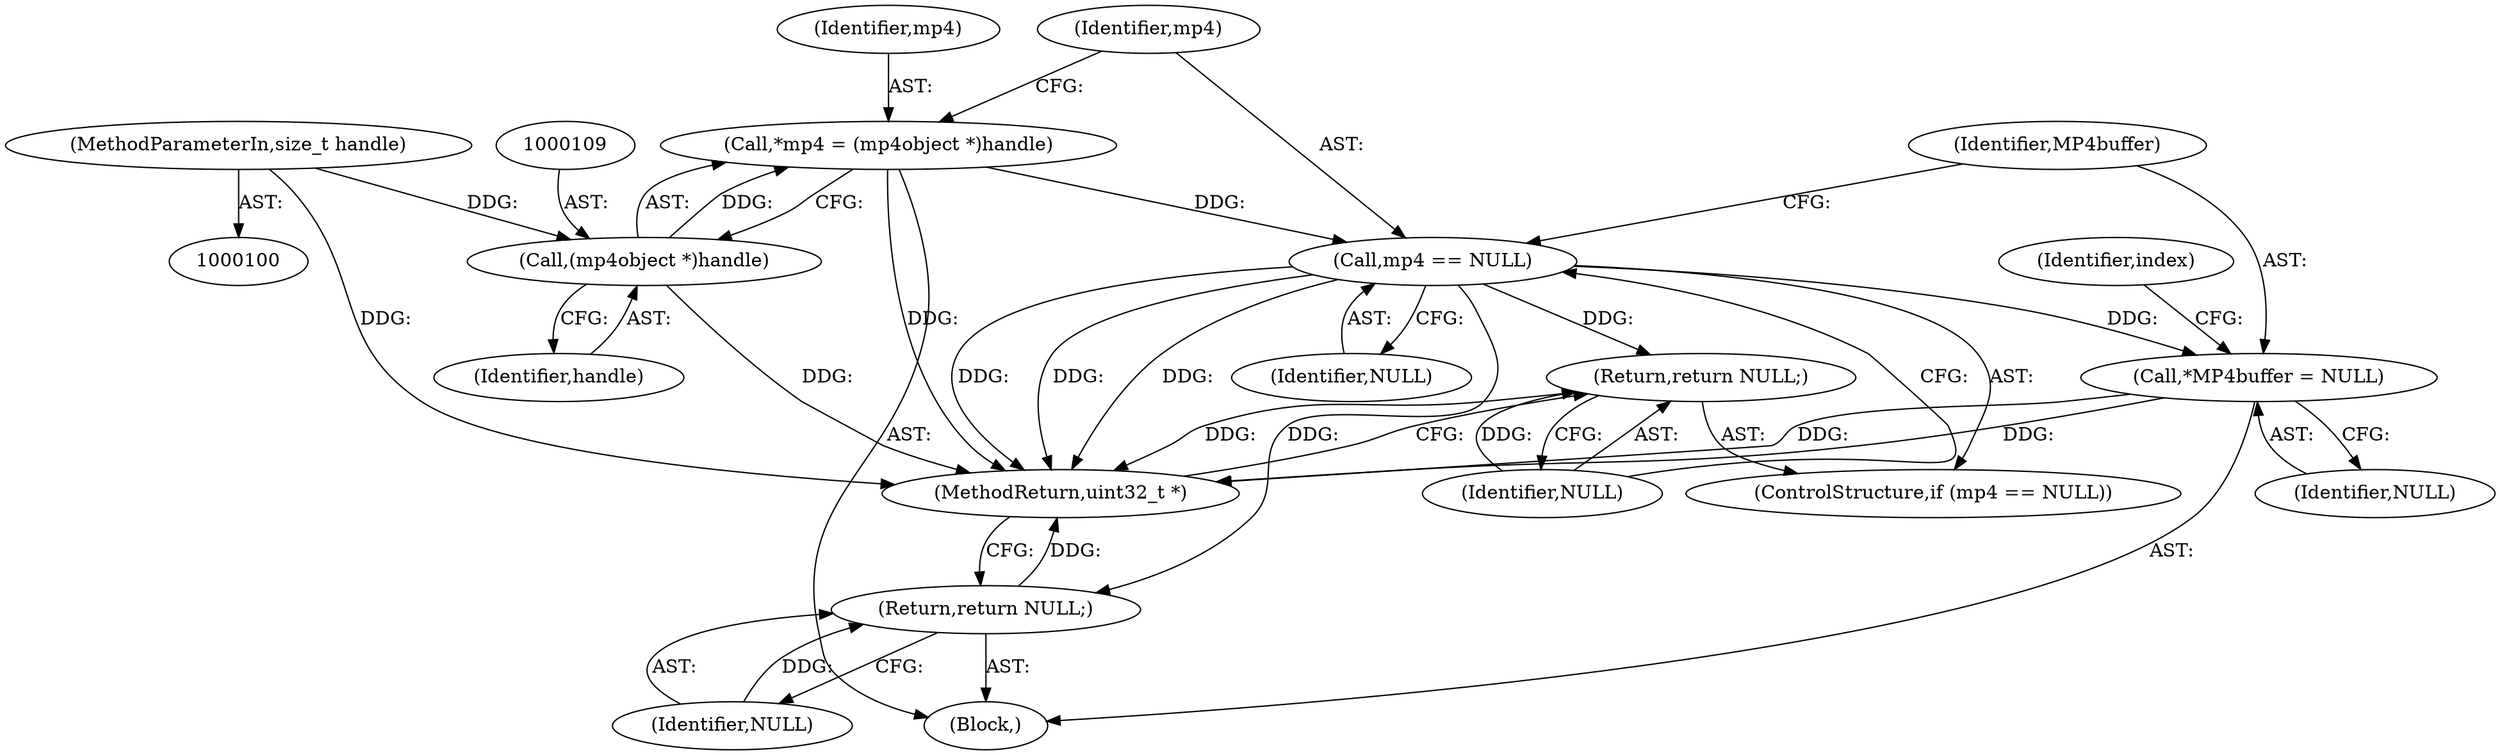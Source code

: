 digraph "0_gpmf-parser_341f12cd5b97ab419e53853ca00176457c9f1681_3@pointer" {
"1000112" [label="(Call,mp4 == NULL)"];
"1000106" [label="(Call,*mp4 = (mp4object *)handle)"];
"1000108" [label="(Call,(mp4object *)handle)"];
"1000101" [label="(MethodParameterIn,size_t handle)"];
"1000115" [label="(Return,return NULL;)"];
"1000118" [label="(Call,*MP4buffer = NULL)"];
"1000203" [label="(Return,return NULL;)"];
"1000205" [label="(MethodReturn,uint32_t *)"];
"1000104" [label="(Block,)"];
"1000111" [label="(ControlStructure,if (mp4 == NULL))"];
"1000204" [label="(Identifier,NULL)"];
"1000110" [label="(Identifier,handle)"];
"1000113" [label="(Identifier,mp4)"];
"1000120" [label="(Identifier,NULL)"];
"1000119" [label="(Identifier,MP4buffer)"];
"1000118" [label="(Call,*MP4buffer = NULL)"];
"1000101" [label="(MethodParameterIn,size_t handle)"];
"1000108" [label="(Call,(mp4object *)handle)"];
"1000203" [label="(Return,return NULL;)"];
"1000124" [label="(Identifier,index)"];
"1000107" [label="(Identifier,mp4)"];
"1000112" [label="(Call,mp4 == NULL)"];
"1000106" [label="(Call,*mp4 = (mp4object *)handle)"];
"1000116" [label="(Identifier,NULL)"];
"1000115" [label="(Return,return NULL;)"];
"1000114" [label="(Identifier,NULL)"];
"1000112" -> "1000111"  [label="AST: "];
"1000112" -> "1000114"  [label="CFG: "];
"1000113" -> "1000112"  [label="AST: "];
"1000114" -> "1000112"  [label="AST: "];
"1000116" -> "1000112"  [label="CFG: "];
"1000119" -> "1000112"  [label="CFG: "];
"1000112" -> "1000205"  [label="DDG: "];
"1000112" -> "1000205"  [label="DDG: "];
"1000112" -> "1000205"  [label="DDG: "];
"1000106" -> "1000112"  [label="DDG: "];
"1000112" -> "1000115"  [label="DDG: "];
"1000112" -> "1000118"  [label="DDG: "];
"1000112" -> "1000203"  [label="DDG: "];
"1000106" -> "1000104"  [label="AST: "];
"1000106" -> "1000108"  [label="CFG: "];
"1000107" -> "1000106"  [label="AST: "];
"1000108" -> "1000106"  [label="AST: "];
"1000113" -> "1000106"  [label="CFG: "];
"1000106" -> "1000205"  [label="DDG: "];
"1000108" -> "1000106"  [label="DDG: "];
"1000108" -> "1000110"  [label="CFG: "];
"1000109" -> "1000108"  [label="AST: "];
"1000110" -> "1000108"  [label="AST: "];
"1000108" -> "1000205"  [label="DDG: "];
"1000101" -> "1000108"  [label="DDG: "];
"1000101" -> "1000100"  [label="AST: "];
"1000101" -> "1000205"  [label="DDG: "];
"1000115" -> "1000111"  [label="AST: "];
"1000115" -> "1000116"  [label="CFG: "];
"1000116" -> "1000115"  [label="AST: "];
"1000205" -> "1000115"  [label="CFG: "];
"1000115" -> "1000205"  [label="DDG: "];
"1000116" -> "1000115"  [label="DDG: "];
"1000118" -> "1000104"  [label="AST: "];
"1000118" -> "1000120"  [label="CFG: "];
"1000119" -> "1000118"  [label="AST: "];
"1000120" -> "1000118"  [label="AST: "];
"1000124" -> "1000118"  [label="CFG: "];
"1000118" -> "1000205"  [label="DDG: "];
"1000118" -> "1000205"  [label="DDG: "];
"1000203" -> "1000104"  [label="AST: "];
"1000203" -> "1000204"  [label="CFG: "];
"1000204" -> "1000203"  [label="AST: "];
"1000205" -> "1000203"  [label="CFG: "];
"1000203" -> "1000205"  [label="DDG: "];
"1000204" -> "1000203"  [label="DDG: "];
}
